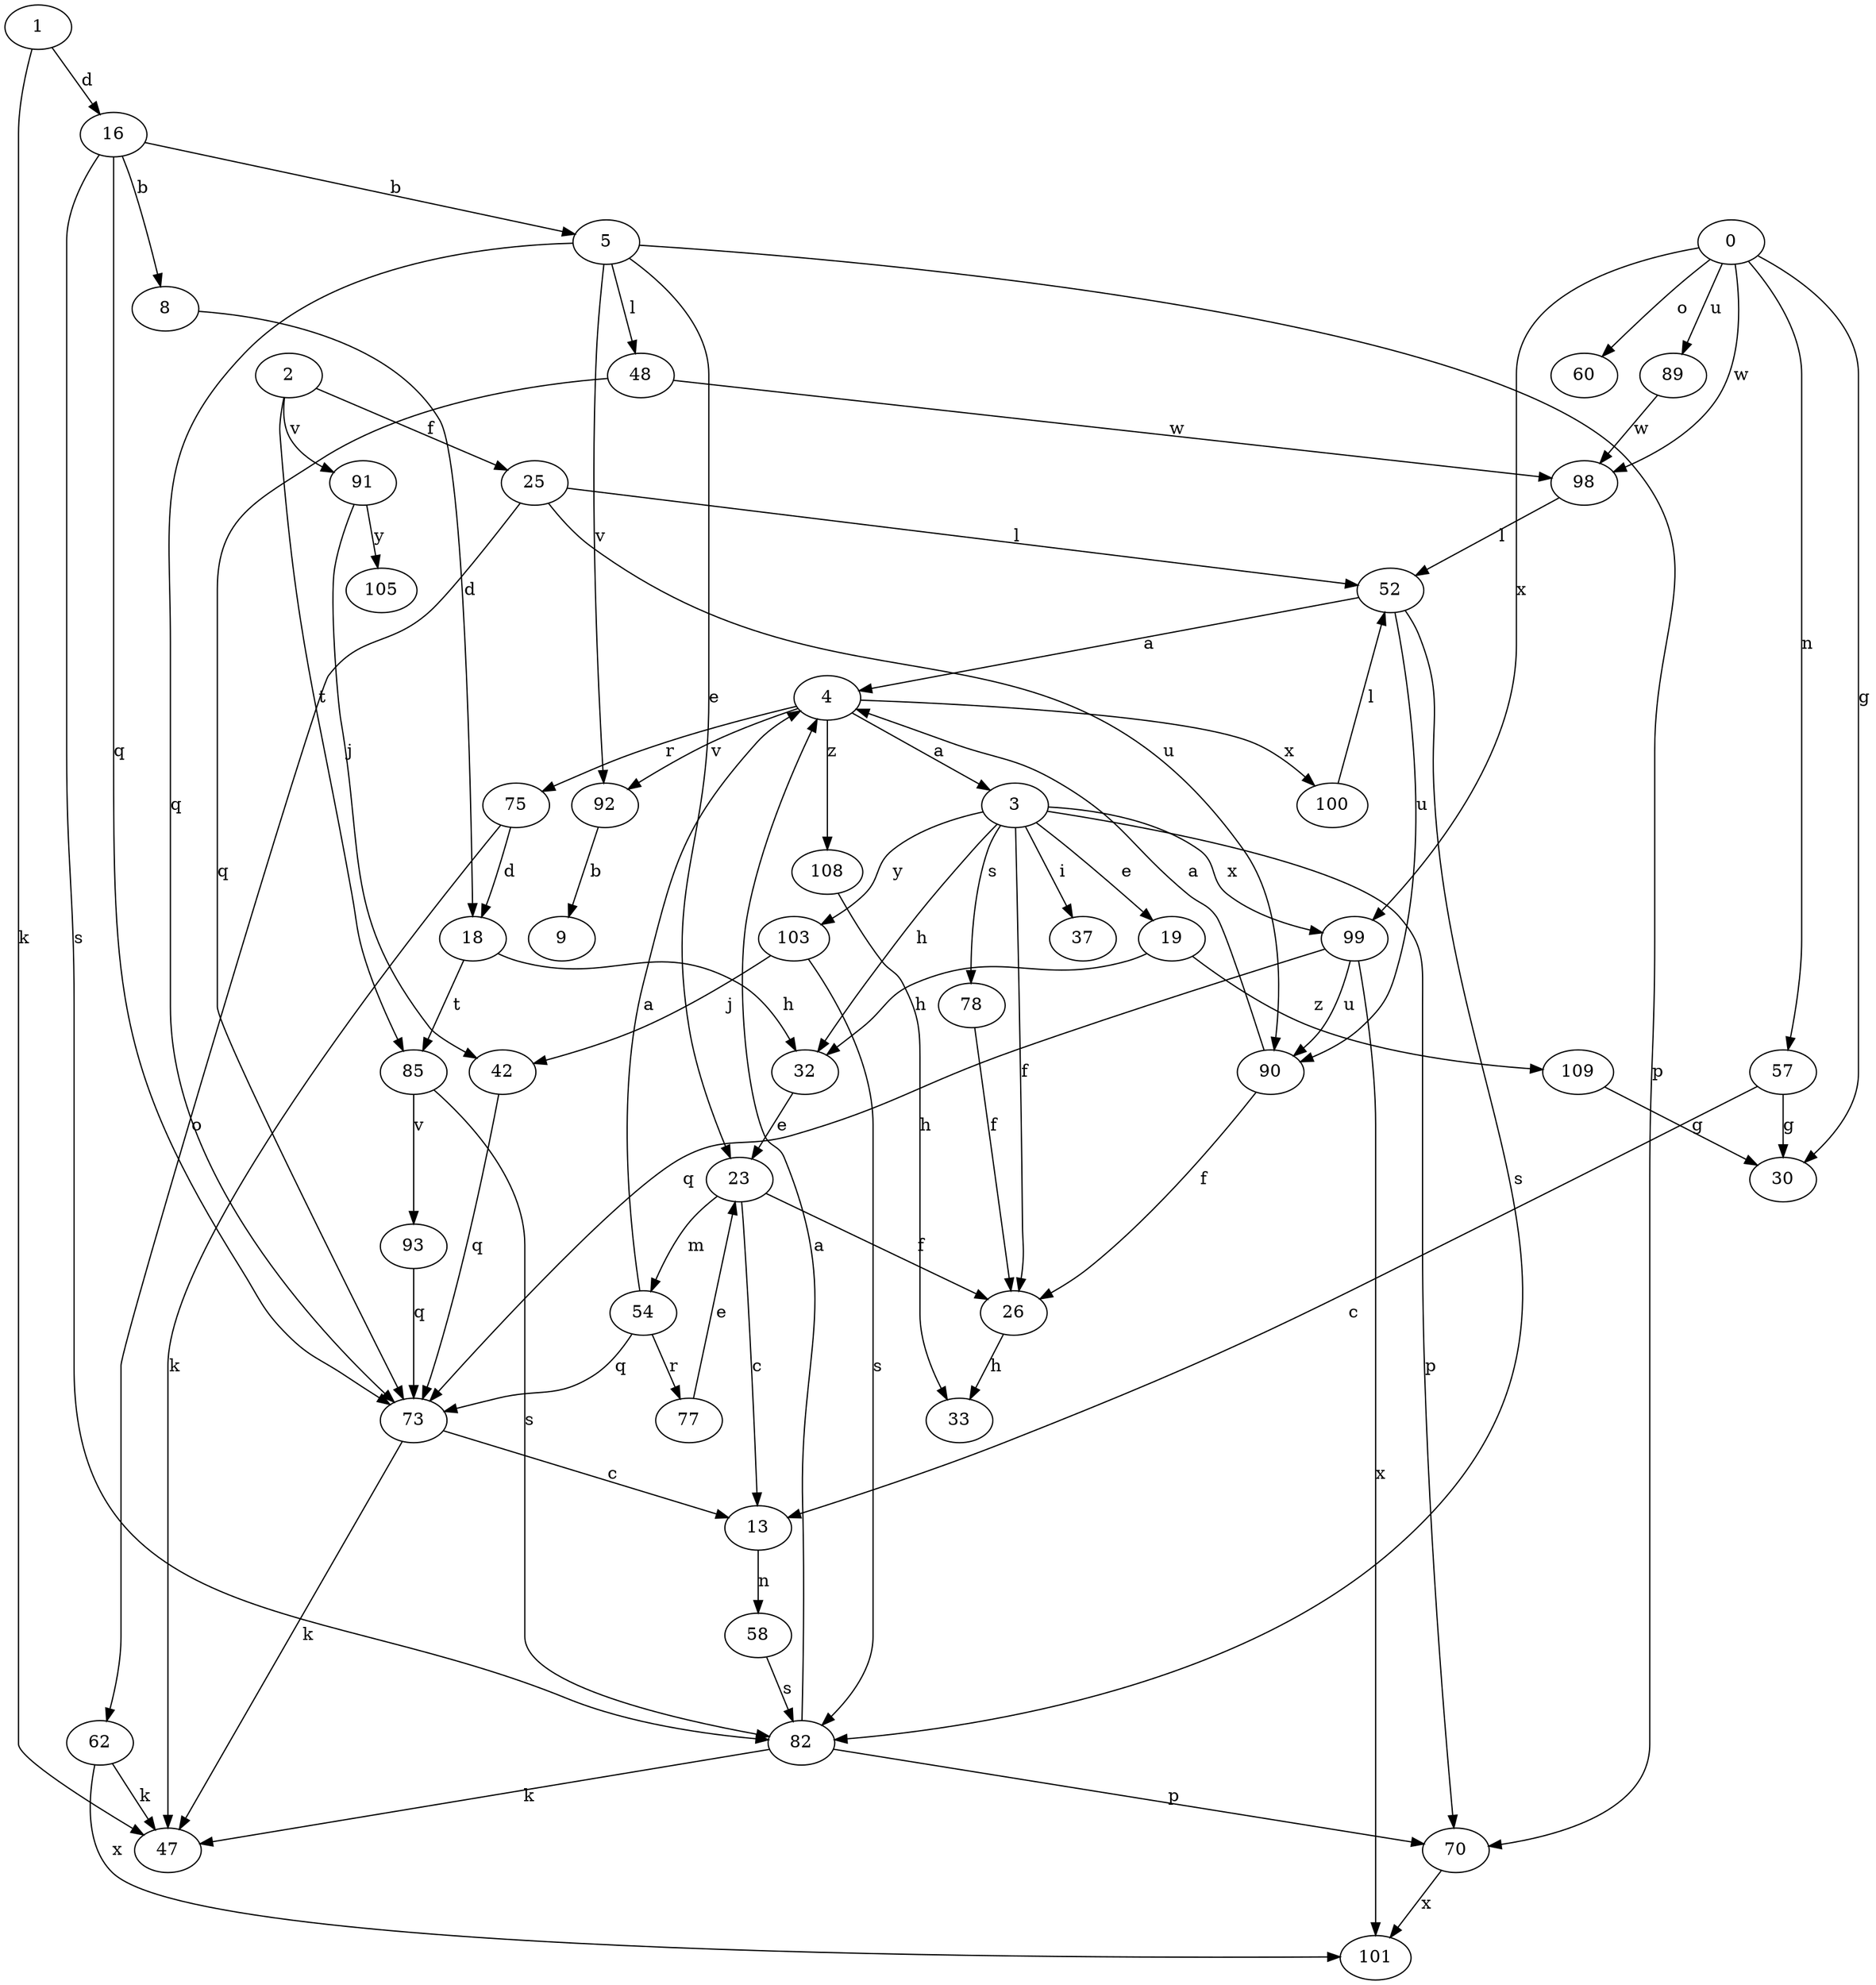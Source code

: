 strict digraph  {
2;
3;
4;
5;
8;
9;
13;
0;
16;
18;
19;
23;
25;
26;
30;
32;
33;
37;
42;
47;
48;
52;
54;
57;
58;
60;
1;
62;
70;
73;
75;
77;
78;
82;
85;
89;
90;
91;
92;
93;
98;
99;
100;
101;
103;
105;
108;
109;
2 -> 25  [label=f];
2 -> 85  [label=t];
2 -> 91  [label=v];
3 -> 19  [label=e];
3 -> 26  [label=f];
3 -> 32  [label=h];
3 -> 37  [label=i];
3 -> 70  [label=p];
3 -> 78  [label=s];
3 -> 99  [label=x];
3 -> 103  [label=y];
4 -> 3  [label=a];
4 -> 75  [label=r];
4 -> 92  [label=v];
4 -> 100  [label=x];
4 -> 108  [label=z];
5 -> 23  [label=e];
5 -> 48  [label=l];
5 -> 70  [label=p];
5 -> 73  [label=q];
5 -> 92  [label=v];
8 -> 18  [label=d];
13 -> 58  [label=n];
0 -> 30  [label=g];
0 -> 57  [label=n];
0 -> 60  [label=o];
0 -> 89  [label=u];
0 -> 98  [label=w];
0 -> 99  [label=x];
16 -> 5  [label=b];
16 -> 8  [label=b];
16 -> 73  [label=q];
16 -> 82  [label=s];
18 -> 32  [label=h];
18 -> 85  [label=t];
19 -> 32  [label=h];
19 -> 109  [label=z];
23 -> 13  [label=c];
23 -> 26  [label=f];
23 -> 54  [label=m];
25 -> 52  [label=l];
25 -> 62  [label=o];
25 -> 90  [label=u];
26 -> 33  [label=h];
32 -> 23  [label=e];
42 -> 73  [label=q];
48 -> 73  [label=q];
48 -> 98  [label=w];
52 -> 4  [label=a];
52 -> 82  [label=s];
52 -> 90  [label=u];
54 -> 4  [label=a];
54 -> 73  [label=q];
54 -> 77  [label=r];
57 -> 13  [label=c];
57 -> 30  [label=g];
58 -> 82  [label=s];
1 -> 16  [label=d];
1 -> 47  [label=k];
62 -> 47  [label=k];
62 -> 101  [label=x];
70 -> 101  [label=x];
73 -> 13  [label=c];
73 -> 47  [label=k];
75 -> 18  [label=d];
75 -> 47  [label=k];
77 -> 23  [label=e];
78 -> 26  [label=f];
82 -> 4  [label=a];
82 -> 47  [label=k];
82 -> 70  [label=p];
85 -> 82  [label=s];
85 -> 93  [label=v];
89 -> 98  [label=w];
90 -> 4  [label=a];
90 -> 26  [label=f];
91 -> 42  [label=j];
91 -> 105  [label=y];
92 -> 9  [label=b];
93 -> 73  [label=q];
98 -> 52  [label=l];
99 -> 73  [label=q];
99 -> 90  [label=u];
99 -> 101  [label=x];
100 -> 52  [label=l];
103 -> 42  [label=j];
103 -> 82  [label=s];
108 -> 33  [label=h];
109 -> 30  [label=g];
}
